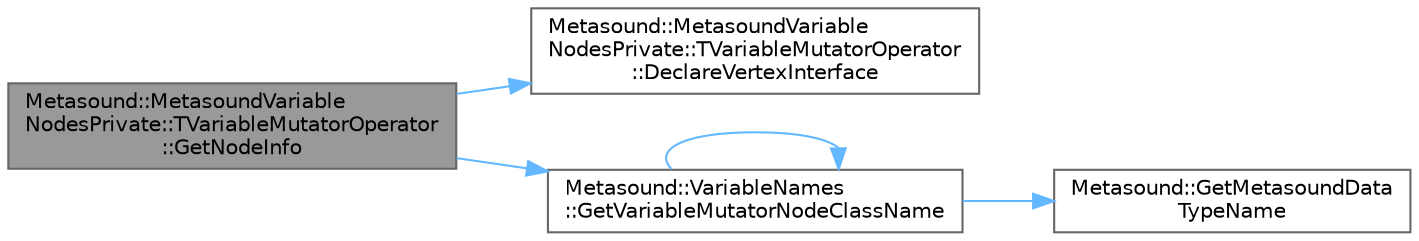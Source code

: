 digraph "Metasound::MetasoundVariableNodesPrivate::TVariableMutatorOperator::GetNodeInfo"
{
 // INTERACTIVE_SVG=YES
 // LATEX_PDF_SIZE
  bgcolor="transparent";
  edge [fontname=Helvetica,fontsize=10,labelfontname=Helvetica,labelfontsize=10];
  node [fontname=Helvetica,fontsize=10,shape=box,height=0.2,width=0.4];
  rankdir="LR";
  Node1 [id="Node000001",label="Metasound::MetasoundVariable\lNodesPrivate::TVariableMutatorOperator\l::GetNodeInfo",height=0.2,width=0.4,color="gray40", fillcolor="grey60", style="filled", fontcolor="black",tooltip=" "];
  Node1 -> Node2 [id="edge1_Node000001_Node000002",color="steelblue1",style="solid",tooltip=" "];
  Node2 [id="Node000002",label="Metasound::MetasoundVariable\lNodesPrivate::TVariableMutatorOperator\l::DeclareVertexInterface",height=0.2,width=0.4,color="grey40", fillcolor="white", style="filled",URL="$d4/d7f/classMetasound_1_1MetasoundVariableNodesPrivate_1_1TVariableMutatorOperator.html#ab91bad2c12b3b55024aa055321cf1286",tooltip=" "];
  Node1 -> Node3 [id="edge2_Node000001_Node000003",color="steelblue1",style="solid",tooltip=" "];
  Node3 [id="Node000003",label="Metasound::VariableNames\l::GetVariableMutatorNodeClassName",height=0.2,width=0.4,color="grey40", fillcolor="white", style="filled",URL="$d6/dd0/namespaceMetasound_1_1VariableNames.html#a9e1836ab4a97a04a2825554f0ae29619",tooltip="Class name for variable mutator node."];
  Node3 -> Node4 [id="edge3_Node000003_Node000004",color="steelblue1",style="solid",tooltip=" "];
  Node4 [id="Node000004",label="Metasound::GetMetasoundData\lTypeName",height=0.2,width=0.4,color="grey40", fillcolor="white", style="filled",URL="$d8/d33/namespaceMetasound.html#a2cc582a51a655c14c6cfe340ded4140c",tooltip="Return the data type FName for a registered data type."];
  Node3 -> Node3 [id="edge4_Node000003_Node000003",color="steelblue1",style="solid",tooltip=" "];
}
